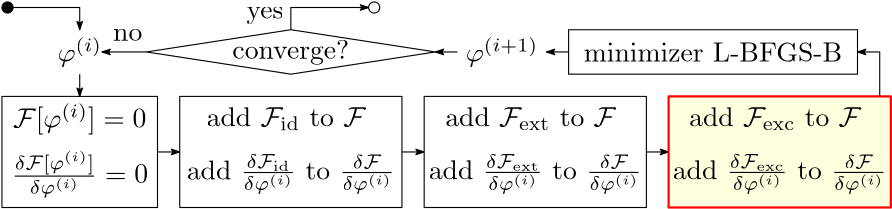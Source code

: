 <?xml version="1.0"?>
<!DOCTYPE ipe SYSTEM "ipe.dtd">
<ipe version="70206" creator="Ipe 7.2.6">
<info created="D:20160118213509" modified="D:20161209144953"/>
<ipestyle name="basic">
<symbol name="arrow/arc(spx)">
<path stroke="sym-stroke" fill="sym-stroke" pen="sym-pen">
0 0 m
-1 0.333 l
-1 -0.333 l
h
</path>
</symbol>
<symbol name="arrow/farc(spx)">
<path stroke="sym-stroke" fill="white" pen="sym-pen">
0 0 m
-1 0.333 l
-1 -0.333 l
h
</path>
</symbol>
<symbol name="arrow/ptarc(spx)">
<path stroke="sym-stroke" fill="sym-stroke" pen="sym-pen">
0 0 m
-1 0.333 l
-0.8 0 l
-1 -0.333 l
h
</path>
</symbol>
<symbol name="arrow/fptarc(spx)">
<path stroke="sym-stroke" fill="white" pen="sym-pen">
0 0 m
-1 0.333 l
-0.8 0 l
-1 -0.333 l
h
</path>
</symbol>
<symbol name="mark/circle(sx)" transformations="translations">
<path fill="sym-stroke">
0.6 0 0 0.6 0 0 e
0.4 0 0 0.4 0 0 e
</path>
</symbol>
<symbol name="mark/disk(sx)" transformations="translations">
<path fill="sym-stroke">
0.6 0 0 0.6 0 0 e
</path>
</symbol>
<symbol name="mark/fdisk(sfx)" transformations="translations">
<group>
<path fill="sym-fill">
0.5 0 0 0.5 0 0 e
</path>
<path fill="sym-stroke" fillrule="eofill">
0.6 0 0 0.6 0 0 e
0.4 0 0 0.4 0 0 e
</path>
</group>
</symbol>
<symbol name="mark/box(sx)" transformations="translations">
<path fill="sym-stroke" fillrule="eofill">
-0.6 -0.6 m
0.6 -0.6 l
0.6 0.6 l
-0.6 0.6 l
h
-0.4 -0.4 m
0.4 -0.4 l
0.4 0.4 l
-0.4 0.4 l
h
</path>
</symbol>
<symbol name="mark/square(sx)" transformations="translations">
<path fill="sym-stroke">
-0.6 -0.6 m
0.6 -0.6 l
0.6 0.6 l
-0.6 0.6 l
h
</path>
</symbol>
<symbol name="mark/fsquare(sfx)" transformations="translations">
<group>
<path fill="sym-fill">
-0.5 -0.5 m
0.5 -0.5 l
0.5 0.5 l
-0.5 0.5 l
h
</path>
<path fill="sym-stroke" fillrule="eofill">
-0.6 -0.6 m
0.6 -0.6 l
0.6 0.6 l
-0.6 0.6 l
h
-0.4 -0.4 m
0.4 -0.4 l
0.4 0.4 l
-0.4 0.4 l
h
</path>
</group>
</symbol>
<symbol name="mark/cross(sx)" transformations="translations">
<group>
<path fill="sym-stroke">
-0.43 -0.57 m
0.57 0.43 l
0.43 0.57 l
-0.57 -0.43 l
h
</path>
<path fill="sym-stroke">
-0.43 0.57 m
0.57 -0.43 l
0.43 -0.57 l
-0.57 0.43 l
h
</path>
</group>
</symbol>
<symbol name="arrow/fnormal(spx)">
<path stroke="sym-stroke" fill="white" pen="sym-pen">
0 0 m
-1 0.333 l
-1 -0.333 l
h
</path>
</symbol>
<symbol name="arrow/pointed(spx)">
<path stroke="sym-stroke" fill="sym-stroke" pen="sym-pen">
0 0 m
-1 0.333 l
-0.8 0 l
-1 -0.333 l
h
</path>
</symbol>
<symbol name="arrow/fpointed(spx)">
<path stroke="sym-stroke" fill="white" pen="sym-pen">
0 0 m
-1 0.333 l
-0.8 0 l
-1 -0.333 l
h
</path>
</symbol>
<symbol name="arrow/linear(spx)">
<path stroke="sym-stroke" pen="sym-pen">
-1 0.333 m
0 0 l
-1 -0.333 l
</path>
</symbol>
<symbol name="arrow/fdouble(spx)">
<path stroke="sym-stroke" fill="white" pen="sym-pen">
0 0 m
-1 0.333 l
-1 -0.333 l
h
-1 0 m
-2 0.333 l
-2 -0.333 l
h
</path>
</symbol>
<symbol name="arrow/double(spx)">
<path stroke="sym-stroke" fill="sym-stroke" pen="sym-pen">
0 0 m
-1 0.333 l
-1 -0.333 l
h
-1 0 m
-2 0.333 l
-2 -0.333 l
h
</path>
</symbol>
<pen name="heavier" value="0.8"/>
<pen name="fat" value="1.2"/>
<pen name="ultrafat" value="2"/>
<symbolsize name="large" value="5"/>
<symbolsize name="small" value="2"/>
<symbolsize name="tiny" value="1.1"/>
<arrowsize name="large" value="10"/>
<arrowsize name="small" value="5"/>
<arrowsize name="tiny" value="3"/>
<color name="red" value="1 0 0"/>
<color name="green" value="0 1 0"/>
<color name="blue" value="0 0 1"/>
<color name="yellow" value="1 1 0"/>
<color name="orange" value="1 0.647 0"/>
<color name="gold" value="1 0.843 0"/>
<color name="purple" value="0.627 0.125 0.941"/>
<color name="gray" value="0.745"/>
<color name="brown" value="0.647 0.165 0.165"/>
<color name="navy" value="0 0 0.502"/>
<color name="pink" value="1 0.753 0.796"/>
<color name="seagreen" value="0.18 0.545 0.341"/>
<color name="turquoise" value="0.251 0.878 0.816"/>
<color name="violet" value="0.933 0.51 0.933"/>
<color name="darkblue" value="0 0 0.545"/>
<color name="darkcyan" value="0 0.545 0.545"/>
<color name="darkgray" value="0.663"/>
<color name="darkgreen" value="0 0.392 0"/>
<color name="darkmagenta" value="0.545 0 0.545"/>
<color name="darkorange" value="1 0.549 0"/>
<color name="darkred" value="0.545 0 0"/>
<color name="lightblue" value="0.678 0.847 0.902"/>
<color name="lightcyan" value="0.878 1 1"/>
<color name="lightgray" value="0.827"/>
<color name="lightgreen" value="0.565 0.933 0.565"/>
<color name="lightyellow" value="1 1 0.878"/>
<dashstyle name="dashed" value="[4] 0"/>
<dashstyle name="dotted" value="[1 3] 0"/>
<dashstyle name="dash dotted" value="[4 2 1 2] 0"/>
<dashstyle name="dash dot dotted" value="[4 2 1 2 1 2] 0"/>
<textsize name="large" value="\large"/>
<textsize name="Large" value="\Large"/>
<textsize name="LARGE" value="\LARGE"/>
<textsize name="huge" value="\huge"/>
<textsize name="Huge" value="\Huge"/>
<textsize name="small" value="\small"/>
<textsize name="footnote" value="\footnotesize"/>
<textsize name="tiny" value="\tiny"/>
<textstyle name="center" begin="\begin{center}" end="\end{center}"/>
<textstyle name="itemize" begin="\begin{itemize}" end="\end{itemize}"/>
<textstyle name="item" begin="\begin{itemize}\item{}" end="\end{itemize}"/>
<gridsize name="4 pts" value="4"/>
<gridsize name="8 pts (~3 mm)" value="8"/>
<gridsize name="16 pts (~6 mm)" value="16"/>
<gridsize name="32 pts (~12 mm)" value="32"/>
<gridsize name="10 pts (~3.5 mm)" value="10"/>
<gridsize name="20 pts (~7 mm)" value="20"/>
<gridsize name="14 pts (~5 mm)" value="14"/>
<gridsize name="28 pts (~10 mm)" value="28"/>
<gridsize name="56 pts (~20 mm)" value="56"/>
<anglesize name="90 deg" value="90"/>
<anglesize name="60 deg" value="60"/>
<anglesize name="45 deg" value="45"/>
<anglesize name="30 deg" value="30"/>
<anglesize name="22.5 deg" value="22.5"/>
<tiling name="falling" angle="-60" step="4" width="1"/>
<tiling name="rising" angle="30" step="4" width="1"/>
</ipestyle>
<page>
<layer name="alpha"/>
<view layers="alpha" active="alpha"/>
<text layer="alpha" matrix="1 0 0 1 -212 -8" transformations="translations" pos="252 800" stroke="black" type="label" width="16.061" height="8.853" depth="1.93" halign="center" valign="center" style="math">\varphi^{(i)}</text>
<text matrix="1 0 0 1 -60 -8" transformations="translations" pos="252 800" stroke="black" type="label" width="26.148" height="8.853" depth="1.93" halign="center" valign="center" style="math">\varphi^{(i+1)}</text>
<text matrix="1 0 0 1 -196 80" transformations="translations" pos="296 724" stroke="black" type="label" width="13.339" height="4.297" depth="1.93" valign="baseline">yes</text>
<text matrix="1 0 0 1 -160 68" transformations="translations" pos="212 728" stroke="black" type="label" width="10.516" height="4.289" depth="0" valign="baseline">no</text>
<group matrix="1 0 0 1 -136 80">
<path matrix="1 0 0 1 0 8" stroke="black" fill="white" cap="1" join="1">
252 712 m
200 704 l
252 696 l
304 704 l
h
</path>
<text matrix="1 0 0 1 28 8" transformations="translations" pos="224 704" stroke="black" type="label" width="42.092" height="6.926" depth="1.93" halign="center" valign="center">converge?</text>
</group>
<group matrix="1 0 0 1 16 36">
<path matrix="1 0 0 1 0 8" stroke="black" fill="white" cap="1" join="1">
200 756 m
200 740 l
304 740 l
304 756 l
h
</path>
<text matrix="1 0 0 1 32 8" transformations="translations" pos="220 748" stroke="black" type="label" width="93.082" height="6.808" depth="0" halign="center" valign="center">minimizer L-BFGS-B</text>
</group>
<path matrix="0.4375 0 0 2.5 -70.25 -1244" stroke="black" fill="white" cap="1" join="1">
188 808 m
188 792 l
316 792 l
316 808 l
h
</path>
<text matrix="1 0 0 1 -152 -40" transformations="translations" pos="192 808" stroke="black" type="label" width="48.01" height="8.846" depth="2.49" halign="center" valign="center" style="math">\mathcal{F}[\varphi^{(i)}]=0</text>
<path matrix="0.625 0 0 2.5 -41.5 -1244" stroke="black" fill="white" cap="1" join="1">
188 808 m
188 792 l
316 792 l
316 808 l
h
</path>
<text matrix="1 0 0 1 -76 -40" transformations="translations" pos="192 808" stroke="black" type="label" width="60.655" height="6.923" depth="1.49" halign="center" valign="center">add $\mathcal{F}_{\mathrm{id}}$ to $\mathcal{F}$ </text>
<text matrix="1 0 0 1 -152 -60" transformations="translations" pos="192 808" stroke="black" type="label" width="49.243" height="11.569" depth="5.2" halign="center" valign="center" style="math">\frac{\delta\mathcal{F}[\varphi^{(i)}]}{\delta\varphi^{(i)}}=0</text>
<text matrix="1 0 0 1 -76 -60" transformations="translations" pos="192 808" stroke="black" type="label" width="74.985" height="8.984" depth="5.2" halign="center" valign="center">add $\frac{\delta\mathcal{F}_{\mathrm{id}}}{\delta\varphi^{(i)}}$ to $\frac{\delta\mathcal{F}}{\delta\varphi^{(i)}}$</text>
<path matrix="1 0 0 1 -40 -12" stroke="black" arrow="pointed/tiny">
108 768 m
116 768 l
</path>
<path matrix="1 0 0 1 -32 -12" stroke="black" arrow="pointed/tiny">
188 768 m
196 768 l
</path>
<path matrix="0.625 0 0 2.5 46.5 -1244" stroke="black" fill="white" cap="1" join="1">
188 808 m
188 792 l
316 792 l
316 808 l
h
</path>
<text matrix="1 0 0 1 12 -40" transformations="translations" pos="192 808" stroke="black" type="label" width="64.84" height="6.923" depth="1.49" halign="center" valign="center">add $\mathcal{F}_{\mathrm{ext}}$ to $\mathcal{F}$ </text>
<text matrix="1 0 0 1 12 -60" transformations="translations" pos="192 808" stroke="black" type="label" width="76.703" height="8.923" depth="5.2" halign="center" valign="center">add $\frac{\delta\mathcal{F}_{\mathrm{ext}}}{\delta\varphi^{(i)}}$ to $\frac{\delta\mathcal{F}}{\delta\varphi^{(i)}}$</text>
<path matrix="1 0 0 1 56 -12" stroke="black" arrow="pointed/tiny">
188 768 m
196 768 l
</path>
<path matrix="0.625 0 0 2.5 134.5 -1244" stroke="red" fill="lightyellow" pen="heavier" cap="1" join="1">
188 808 m
188 792 l
316 792 l
316 808 l
h
</path>
<text matrix="1 0 0 1 100 -40" transformations="translations" pos="192 808" stroke="black" type="label" width="65.269" height="6.923" depth="1.49" halign="center" valign="center">add $\mathcal{F}_{\mathrm{exc}}$ to $\mathcal{F}$ </text>
<text matrix="1 0 0 1 100 -60" transformations="translations" pos="192 808" stroke="black" type="label" width="77.049" height="8.923" depth="5.2" halign="center" valign="center">add $\frac{\delta\mathcal{F}_{\mathrm{exc}}}{\delta\varphi^{(i)}}$ to $\frac{\delta\mathcal{F}}{\delta\varphi^{(i)}}$</text>
<path matrix="1 0 0 1 12 36" stroke="black" arrow="pointed/tiny">
204 756 m
196 756 l
</path>
<path matrix="1 0 0 1 12 36" stroke="black" arrow="pointed/tiny">
164 756 m
156 756 l
</path>
<path matrix="1 0 0 1 0 -36" stroke="black" arrow="pointed/tiny">
40 820 m
40 812 l
</path>
<path matrix="1 0 0 1 -4 0" stroke="black" arrow="pointed/tiny">
68 792 m
52 792 l
</path>
<path stroke="black" arrow="pointed/tiny">
328 776 m
328 792 l
320 792 l
</path>
<path stroke="black" arrow="pointed/tiny">
116 800 m
116 808 l
144 808 l
</path>
<path stroke="black" arrow="pointed/tiny">
12 808 m
40 808 l
40 800 l
</path>
<path stroke="black" fill="black">
2 0 0 2 14 808 e
</path>
<path stroke="black" fill="white">
2 0 0 2 146 808 e
</path>
</page>
</ipe>
